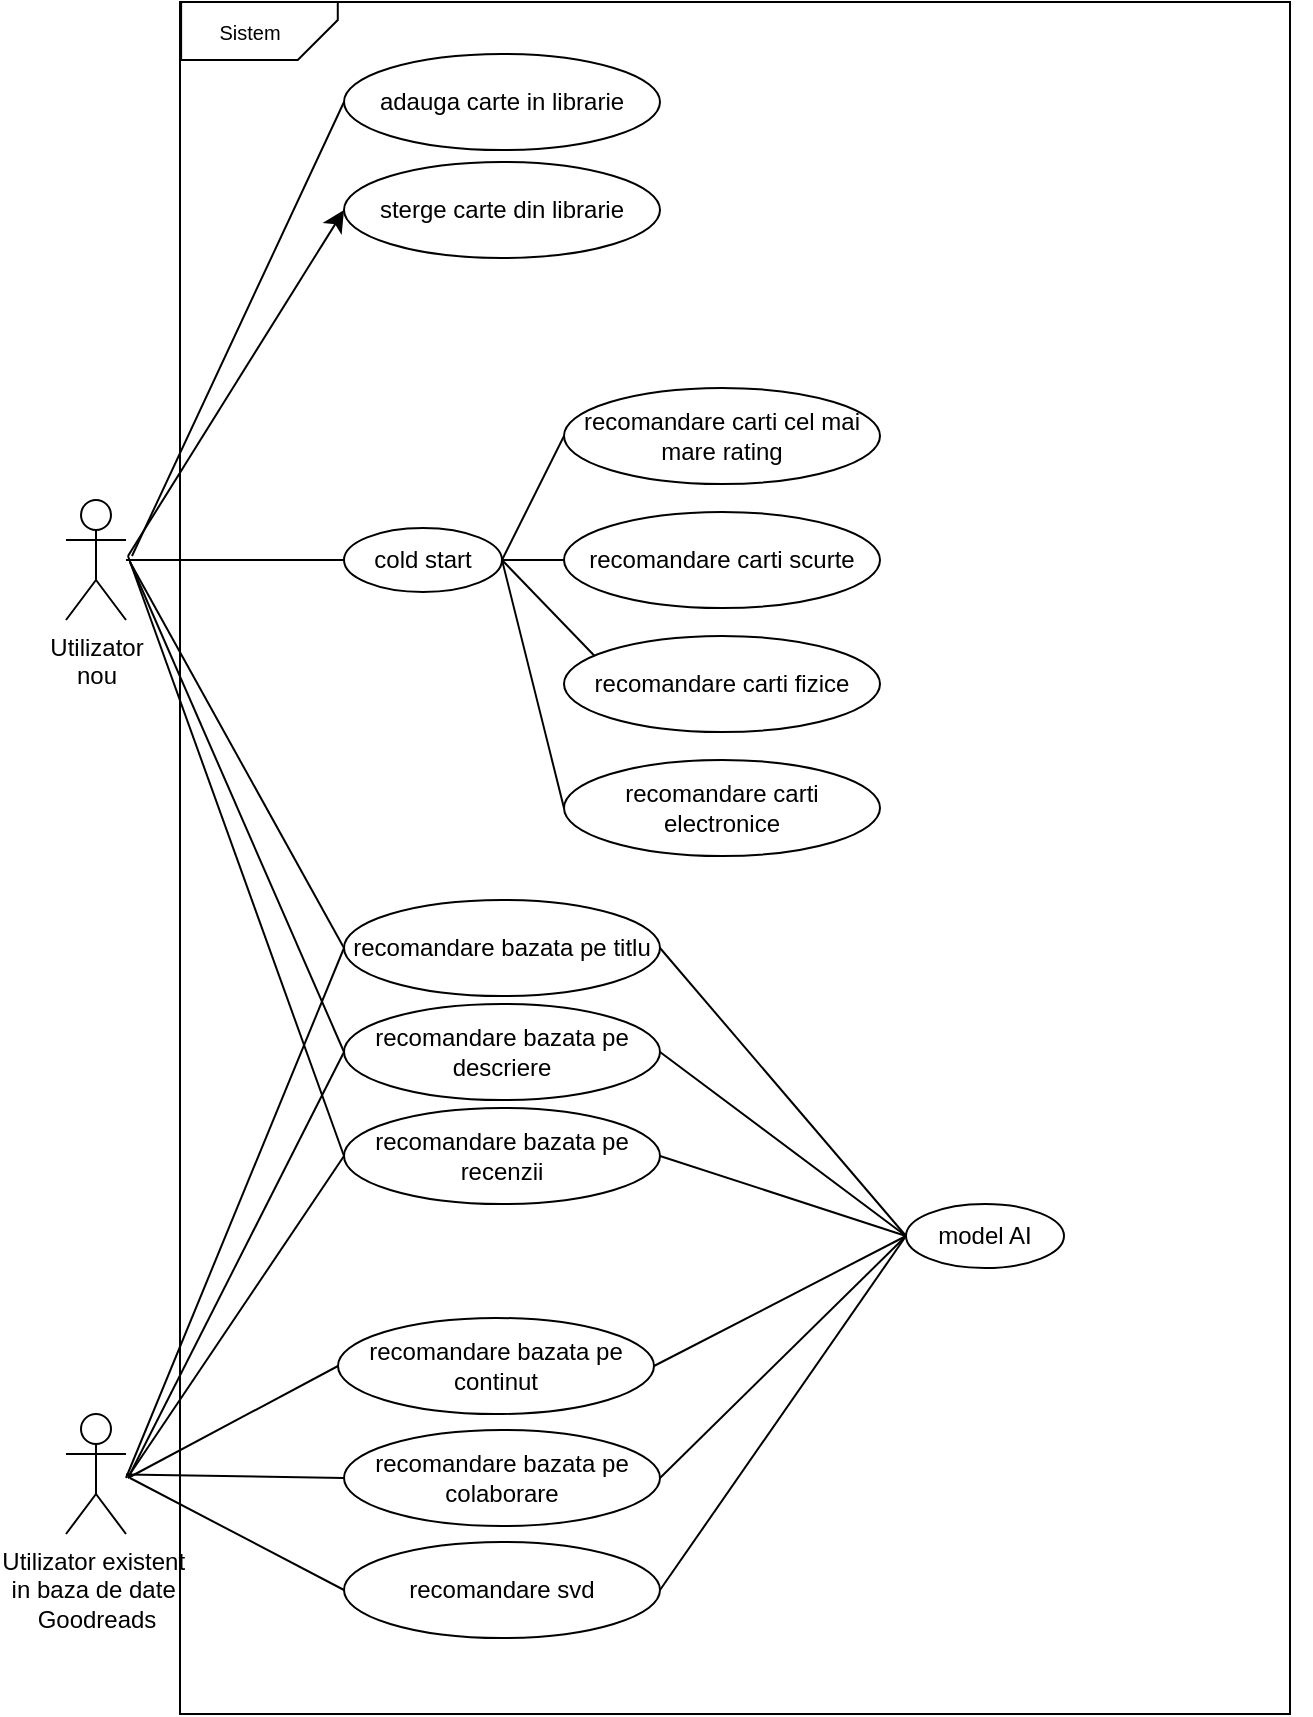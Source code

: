 <mxfile version="24.3.1" type="github">
  <diagram name="Pagină-1" id="cJ2MzRvJhX2OX5R7lfvb">
    <mxGraphModel dx="2015" dy="1292" grid="0" gridSize="10" guides="1" tooltips="1" connect="1" arrows="1" fold="1" page="0" pageScale="1" pageWidth="583" pageHeight="827" math="0" shadow="0">
      <root>
        <mxCell id="0" />
        <mxCell id="1" parent="0" />
        <mxCell id="r93ZkKp9suAxVhd1z81Z-10" value="" style="rounded=0;whiteSpace=wrap;html=1;" vertex="1" parent="1">
          <mxGeometry x="34" y="-172" width="555" height="856" as="geometry" />
        </mxCell>
        <mxCell id="r93ZkKp9suAxVhd1z81Z-60" style="edgeStyle=none;curved=1;rounded=0;orthogonalLoop=1;jettySize=auto;html=1;entryX=0;entryY=0.5;entryDx=0;entryDy=0;fontSize=12;startSize=8;endSize=8;endArrow=none;endFill=0;" edge="1" parent="1" source="r93ZkKp9suAxVhd1z81Z-6" target="r93ZkKp9suAxVhd1z81Z-58">
          <mxGeometry relative="1" as="geometry" />
        </mxCell>
        <mxCell id="r93ZkKp9suAxVhd1z81Z-61" style="edgeStyle=none;curved=1;rounded=0;orthogonalLoop=1;jettySize=auto;html=1;entryX=0;entryY=0.5;entryDx=0;entryDy=0;fontSize=12;startSize=8;endSize=8;endArrow=none;endFill=0;" edge="1" parent="1" target="r93ZkKp9suAxVhd1z81Z-57">
          <mxGeometry relative="1" as="geometry">
            <mxPoint x="8" y="566" as="sourcePoint" />
          </mxGeometry>
        </mxCell>
        <mxCell id="r93ZkKp9suAxVhd1z81Z-62" style="edgeStyle=none;curved=1;rounded=0;orthogonalLoop=1;jettySize=auto;html=1;entryX=0;entryY=0.5;entryDx=0;entryDy=0;fontSize=12;startSize=8;endSize=8;endArrow=none;endFill=0;" edge="1" parent="1" target="r93ZkKp9suAxVhd1z81Z-59">
          <mxGeometry relative="1" as="geometry">
            <mxPoint x="9" y="566" as="sourcePoint" />
          </mxGeometry>
        </mxCell>
        <mxCell id="r93ZkKp9suAxVhd1z81Z-63" style="edgeStyle=none;curved=1;rounded=0;orthogonalLoop=1;jettySize=auto;html=1;fontSize=12;startSize=8;endSize=8;endArrow=none;endFill=0;entryX=0;entryY=0.5;entryDx=0;entryDy=0;" edge="1" parent="1" target="r93ZkKp9suAxVhd1z81Z-48">
          <mxGeometry relative="1" as="geometry">
            <mxPoint x="114.8" y="299.8" as="targetPoint" />
            <mxPoint x="7" y="566" as="sourcePoint" />
          </mxGeometry>
        </mxCell>
        <mxCell id="r93ZkKp9suAxVhd1z81Z-64" style="edgeStyle=none;curved=1;rounded=0;orthogonalLoop=1;jettySize=auto;html=1;entryX=0;entryY=0.5;entryDx=0;entryDy=0;fontSize=12;startSize=8;endSize=8;endArrow=none;endFill=0;" edge="1" parent="1" target="r93ZkKp9suAxVhd1z81Z-49">
          <mxGeometry relative="1" as="geometry">
            <mxPoint x="8" y="566" as="sourcePoint" />
          </mxGeometry>
        </mxCell>
        <mxCell id="r93ZkKp9suAxVhd1z81Z-65" style="edgeStyle=none;curved=1;rounded=0;orthogonalLoop=1;jettySize=auto;html=1;entryX=0;entryY=0.5;entryDx=0;entryDy=0;fontSize=12;startSize=8;endSize=8;endArrow=none;endFill=0;" edge="1" parent="1" target="r93ZkKp9suAxVhd1z81Z-50">
          <mxGeometry relative="1" as="geometry">
            <mxPoint x="9" y="564" as="sourcePoint" />
          </mxGeometry>
        </mxCell>
        <mxCell id="r93ZkKp9suAxVhd1z81Z-6" value="Utilizator existent&amp;nbsp;&lt;div&gt;in baza de date&amp;nbsp;&lt;/div&gt;&lt;div&gt;Goodreads&lt;/div&gt;" style="shape=umlActor;verticalLabelPosition=bottom;verticalAlign=top;html=1;outlineConnect=0;" vertex="1" parent="1">
          <mxGeometry x="-23" y="534" width="30" height="60" as="geometry" />
        </mxCell>
        <mxCell id="r93ZkKp9suAxVhd1z81Z-25" style="edgeStyle=none;curved=1;rounded=0;orthogonalLoop=1;jettySize=auto;html=1;fontSize=12;startSize=8;endSize=8;endArrow=none;endFill=0;" edge="1" parent="1" source="r93ZkKp9suAxVhd1z81Z-16" target="r93ZkKp9suAxVhd1z81Z-15">
          <mxGeometry relative="1" as="geometry" />
        </mxCell>
        <mxCell id="r93ZkKp9suAxVhd1z81Z-52" style="edgeStyle=none;curved=1;rounded=0;orthogonalLoop=1;jettySize=auto;html=1;entryX=0;entryY=0.5;entryDx=0;entryDy=0;fontSize=12;startSize=8;endSize=8;endArrow=none;endFill=0;" edge="1" parent="1" target="r93ZkKp9suAxVhd1z81Z-48">
          <mxGeometry relative="1" as="geometry">
            <mxPoint x="9" y="108" as="sourcePoint" />
          </mxGeometry>
        </mxCell>
        <mxCell id="r93ZkKp9suAxVhd1z81Z-76" style="edgeStyle=none;curved=1;rounded=0;orthogonalLoop=1;jettySize=auto;html=1;entryX=0;entryY=0.5;entryDx=0;entryDy=0;fontSize=12;startSize=8;endSize=8;endArrow=none;endFill=0;" edge="1" parent="1" target="r93ZkKp9suAxVhd1z81Z-74">
          <mxGeometry relative="1" as="geometry">
            <mxPoint x="10" y="105" as="sourcePoint" />
          </mxGeometry>
        </mxCell>
        <mxCell id="r93ZkKp9suAxVhd1z81Z-77" style="edgeStyle=none;curved=1;rounded=0;orthogonalLoop=1;jettySize=auto;html=1;entryX=0;entryY=0.5;entryDx=0;entryDy=0;fontSize=12;startSize=8;endSize=8;" edge="1" parent="1" target="r93ZkKp9suAxVhd1z81Z-75">
          <mxGeometry relative="1" as="geometry">
            <mxPoint x="8" y="105" as="sourcePoint" />
          </mxGeometry>
        </mxCell>
        <mxCell id="r93ZkKp9suAxVhd1z81Z-16" value="Utilizator&lt;div&gt;nou&lt;/div&gt;" style="shape=umlActor;verticalLabelPosition=bottom;verticalAlign=top;html=1;outlineConnect=0;" vertex="1" parent="1">
          <mxGeometry x="-23" y="77" width="30" height="60" as="geometry" />
        </mxCell>
        <mxCell id="r93ZkKp9suAxVhd1z81Z-53" style="edgeStyle=none;curved=1;rounded=0;orthogonalLoop=1;jettySize=auto;html=1;entryX=0;entryY=0.5;entryDx=0;entryDy=0;fontSize=12;startSize=8;endSize=8;endArrow=none;endFill=0;" edge="1" parent="1" target="r93ZkKp9suAxVhd1z81Z-49">
          <mxGeometry relative="1" as="geometry">
            <mxPoint x="9" y="108" as="sourcePoint" />
            <mxPoint x="121" y="297" as="targetPoint" />
          </mxGeometry>
        </mxCell>
        <mxCell id="r93ZkKp9suAxVhd1z81Z-54" style="edgeStyle=none;curved=1;rounded=0;orthogonalLoop=1;jettySize=auto;html=1;entryX=0;entryY=0.5;entryDx=0;entryDy=0;fontSize=12;startSize=8;endSize=8;endArrow=none;endFill=0;" edge="1" parent="1" target="r93ZkKp9suAxVhd1z81Z-50">
          <mxGeometry relative="1" as="geometry">
            <mxPoint x="8" y="105" as="sourcePoint" />
            <mxPoint x="121" y="349" as="targetPoint" />
          </mxGeometry>
        </mxCell>
        <mxCell id="r93ZkKp9suAxVhd1z81Z-29" style="edgeStyle=none;curved=1;rounded=0;orthogonalLoop=1;jettySize=auto;html=1;exitX=1;exitY=0.5;exitDx=0;exitDy=0;entryX=0;entryY=0.5;entryDx=0;entryDy=0;fontSize=12;startSize=8;endSize=8;endArrow=none;endFill=0;" edge="1" parent="1" source="r93ZkKp9suAxVhd1z81Z-15" target="r93ZkKp9suAxVhd1z81Z-17">
          <mxGeometry relative="1" as="geometry" />
        </mxCell>
        <mxCell id="r93ZkKp9suAxVhd1z81Z-30" style="edgeStyle=none;curved=1;rounded=0;orthogonalLoop=1;jettySize=auto;html=1;exitX=1;exitY=0.5;exitDx=0;exitDy=0;entryX=0;entryY=0.5;entryDx=0;entryDy=0;fontSize=12;startSize=8;endSize=8;endArrow=none;endFill=0;" edge="1" parent="1" source="r93ZkKp9suAxVhd1z81Z-15" target="r93ZkKp9suAxVhd1z81Z-19">
          <mxGeometry relative="1" as="geometry" />
        </mxCell>
        <mxCell id="r93ZkKp9suAxVhd1z81Z-32" style="edgeStyle=none;curved=1;rounded=0;orthogonalLoop=1;jettySize=auto;html=1;exitX=1;exitY=0.5;exitDx=0;exitDy=0;entryX=0;entryY=0.5;entryDx=0;entryDy=0;fontSize=12;startSize=8;endSize=8;endArrow=none;endFill=0;" edge="1" parent="1" source="r93ZkKp9suAxVhd1z81Z-15" target="r93ZkKp9suAxVhd1z81Z-21">
          <mxGeometry relative="1" as="geometry" />
        </mxCell>
        <mxCell id="r93ZkKp9suAxVhd1z81Z-15" value="cold start" style="ellipse;whiteSpace=wrap;html=1;" vertex="1" parent="1">
          <mxGeometry x="116" y="91" width="79" height="32" as="geometry" />
        </mxCell>
        <mxCell id="r93ZkKp9suAxVhd1z81Z-17" value="recomandare carti cel mai mare rating" style="ellipse;whiteSpace=wrap;html=1;" vertex="1" parent="1">
          <mxGeometry x="226" y="21" width="158" height="48" as="geometry" />
        </mxCell>
        <mxCell id="r93ZkKp9suAxVhd1z81Z-19" value="recomandare carti scurte" style="ellipse;whiteSpace=wrap;html=1;" vertex="1" parent="1">
          <mxGeometry x="226" y="83" width="158" height="48" as="geometry" />
        </mxCell>
        <mxCell id="r93ZkKp9suAxVhd1z81Z-20" value="recomandare carti fizice" style="ellipse;whiteSpace=wrap;html=1;" vertex="1" parent="1">
          <mxGeometry x="226" y="145" width="158" height="48" as="geometry" />
        </mxCell>
        <mxCell id="r93ZkKp9suAxVhd1z81Z-21" value="recomandare carti electronice" style="ellipse;whiteSpace=wrap;html=1;" vertex="1" parent="1">
          <mxGeometry x="226" y="207" width="158" height="48" as="geometry" />
        </mxCell>
        <mxCell id="r93ZkKp9suAxVhd1z81Z-31" style="edgeStyle=none;curved=1;rounded=0;orthogonalLoop=1;jettySize=auto;html=1;exitX=1;exitY=0.5;exitDx=0;exitDy=0;entryX=0.097;entryY=0.208;entryDx=0;entryDy=0;entryPerimeter=0;fontSize=12;startSize=8;endSize=8;endArrow=none;endFill=0;" edge="1" parent="1" source="r93ZkKp9suAxVhd1z81Z-15" target="r93ZkKp9suAxVhd1z81Z-20">
          <mxGeometry relative="1" as="geometry" />
        </mxCell>
        <mxCell id="r93ZkKp9suAxVhd1z81Z-67" style="edgeStyle=none;curved=1;rounded=0;orthogonalLoop=1;jettySize=auto;html=1;exitX=1;exitY=0.5;exitDx=0;exitDy=0;entryX=0;entryY=0.5;entryDx=0;entryDy=0;fontSize=12;startSize=8;endSize=8;endArrow=none;endFill=0;" edge="1" parent="1" source="r93ZkKp9suAxVhd1z81Z-48" target="r93ZkKp9suAxVhd1z81Z-66">
          <mxGeometry relative="1" as="geometry" />
        </mxCell>
        <mxCell id="r93ZkKp9suAxVhd1z81Z-48" value="recomandare bazata pe titlu" style="ellipse;whiteSpace=wrap;html=1;" vertex="1" parent="1">
          <mxGeometry x="116" y="277" width="158" height="48" as="geometry" />
        </mxCell>
        <mxCell id="r93ZkKp9suAxVhd1z81Z-68" style="edgeStyle=none;curved=1;rounded=0;orthogonalLoop=1;jettySize=auto;html=1;exitX=1;exitY=0.5;exitDx=0;exitDy=0;entryX=0;entryY=0.5;entryDx=0;entryDy=0;fontSize=12;startSize=8;endSize=8;endArrow=none;endFill=0;" edge="1" parent="1" source="r93ZkKp9suAxVhd1z81Z-49" target="r93ZkKp9suAxVhd1z81Z-66">
          <mxGeometry relative="1" as="geometry" />
        </mxCell>
        <mxCell id="r93ZkKp9suAxVhd1z81Z-49" value="recomandare bazata pe descriere" style="ellipse;whiteSpace=wrap;html=1;" vertex="1" parent="1">
          <mxGeometry x="116" y="329" width="158" height="48" as="geometry" />
        </mxCell>
        <mxCell id="r93ZkKp9suAxVhd1z81Z-69" style="edgeStyle=none;curved=1;rounded=0;orthogonalLoop=1;jettySize=auto;html=1;exitX=1;exitY=0.5;exitDx=0;exitDy=0;entryX=0;entryY=0.5;entryDx=0;entryDy=0;fontSize=12;startSize=8;endSize=8;endArrow=none;endFill=0;" edge="1" parent="1" source="r93ZkKp9suAxVhd1z81Z-50" target="r93ZkKp9suAxVhd1z81Z-66">
          <mxGeometry relative="1" as="geometry" />
        </mxCell>
        <mxCell id="r93ZkKp9suAxVhd1z81Z-50" value="recomandare bazata pe recenzii" style="ellipse;whiteSpace=wrap;html=1;" vertex="1" parent="1">
          <mxGeometry x="116" y="381" width="158" height="48" as="geometry" />
        </mxCell>
        <mxCell id="r93ZkKp9suAxVhd1z81Z-56" value="" style="group" vertex="1" connectable="0" parent="1">
          <mxGeometry x="7.0" y="-172" width="411.396" height="436" as="geometry" />
        </mxCell>
        <mxCell id="r93ZkKp9suAxVhd1z81Z-55" value="" style="group" vertex="1" connectable="0" parent="r93ZkKp9suAxVhd1z81Z-56">
          <mxGeometry width="124.022" height="29.0" as="geometry" />
        </mxCell>
        <mxCell id="r93ZkKp9suAxVhd1z81Z-9" value="" style="verticalLabelPosition=bottom;verticalAlign=top;html=1;shape=card;whiteSpace=wrap;size=20;arcSize=12;rotation=-180;" vertex="1" parent="r93ZkKp9suAxVhd1z81Z-55">
          <mxGeometry x="27.56" y="5.329e-15" width="78.33" height="29" as="geometry" />
        </mxCell>
        <mxCell id="r93ZkKp9suAxVhd1z81Z-12" value="Sistem" style="text;html=1;align=center;verticalAlign=middle;whiteSpace=wrap;rounded=0;fontSize=10;" vertex="1" parent="r93ZkKp9suAxVhd1z81Z-55">
          <mxGeometry y="6.5" width="124.022" height="16" as="geometry" />
        </mxCell>
        <mxCell id="r93ZkKp9suAxVhd1z81Z-70" style="edgeStyle=none;curved=1;rounded=0;orthogonalLoop=1;jettySize=auto;html=1;exitX=1;exitY=0.5;exitDx=0;exitDy=0;entryX=0;entryY=0.5;entryDx=0;entryDy=0;fontSize=12;startSize=8;endSize=8;endArrow=none;endFill=0;" edge="1" parent="1" source="r93ZkKp9suAxVhd1z81Z-57" target="r93ZkKp9suAxVhd1z81Z-66">
          <mxGeometry relative="1" as="geometry" />
        </mxCell>
        <mxCell id="r93ZkKp9suAxVhd1z81Z-57" value="recomandare bazata pe continut" style="ellipse;whiteSpace=wrap;html=1;" vertex="1" parent="1">
          <mxGeometry x="113" y="486" width="158" height="48" as="geometry" />
        </mxCell>
        <mxCell id="r93ZkKp9suAxVhd1z81Z-71" style="edgeStyle=none;curved=1;rounded=0;orthogonalLoop=1;jettySize=auto;html=1;exitX=1;exitY=0.5;exitDx=0;exitDy=0;entryX=0;entryY=0.5;entryDx=0;entryDy=0;fontSize=12;startSize=8;endSize=8;endArrow=none;endFill=0;" edge="1" parent="1" source="r93ZkKp9suAxVhd1z81Z-58" target="r93ZkKp9suAxVhd1z81Z-66">
          <mxGeometry relative="1" as="geometry" />
        </mxCell>
        <mxCell id="r93ZkKp9suAxVhd1z81Z-58" value="recomandare bazata pe colaborare" style="ellipse;whiteSpace=wrap;html=1;" vertex="1" parent="1">
          <mxGeometry x="116" y="542" width="158" height="48" as="geometry" />
        </mxCell>
        <mxCell id="r93ZkKp9suAxVhd1z81Z-72" style="edgeStyle=none;curved=1;rounded=0;orthogonalLoop=1;jettySize=auto;html=1;exitX=1;exitY=0.5;exitDx=0;exitDy=0;entryX=0;entryY=0.5;entryDx=0;entryDy=0;fontSize=12;startSize=8;endSize=8;endArrow=none;endFill=0;" edge="1" parent="1" source="r93ZkKp9suAxVhd1z81Z-59" target="r93ZkKp9suAxVhd1z81Z-66">
          <mxGeometry relative="1" as="geometry" />
        </mxCell>
        <mxCell id="r93ZkKp9suAxVhd1z81Z-59" value="recomandare svd" style="ellipse;whiteSpace=wrap;html=1;" vertex="1" parent="1">
          <mxGeometry x="116" y="598" width="158" height="48" as="geometry" />
        </mxCell>
        <mxCell id="r93ZkKp9suAxVhd1z81Z-66" value="model AI" style="ellipse;whiteSpace=wrap;html=1;" vertex="1" parent="1">
          <mxGeometry x="397" y="429" width="79" height="32" as="geometry" />
        </mxCell>
        <mxCell id="r93ZkKp9suAxVhd1z81Z-74" value="adauga carte in librarie" style="ellipse;whiteSpace=wrap;html=1;" vertex="1" parent="1">
          <mxGeometry x="116" y="-146" width="158" height="48" as="geometry" />
        </mxCell>
        <mxCell id="r93ZkKp9suAxVhd1z81Z-75" value="sterge carte din librarie" style="ellipse;whiteSpace=wrap;html=1;" vertex="1" parent="1">
          <mxGeometry x="116" y="-92" width="158" height="48" as="geometry" />
        </mxCell>
        <mxCell id="r93ZkKp9suAxVhd1z81Z-18" style="edgeStyle=none;curved=1;rounded=0;orthogonalLoop=1;jettySize=auto;html=1;entryX=1;entryY=0.5;entryDx=0;entryDy=0;fontSize=12;startSize=8;endSize=8;" edge="1" parent="1" source="r93ZkKp9suAxVhd1z81Z-10" target="r93ZkKp9suAxVhd1z81Z-10">
          <mxGeometry relative="1" as="geometry" />
        </mxCell>
      </root>
    </mxGraphModel>
  </diagram>
</mxfile>
